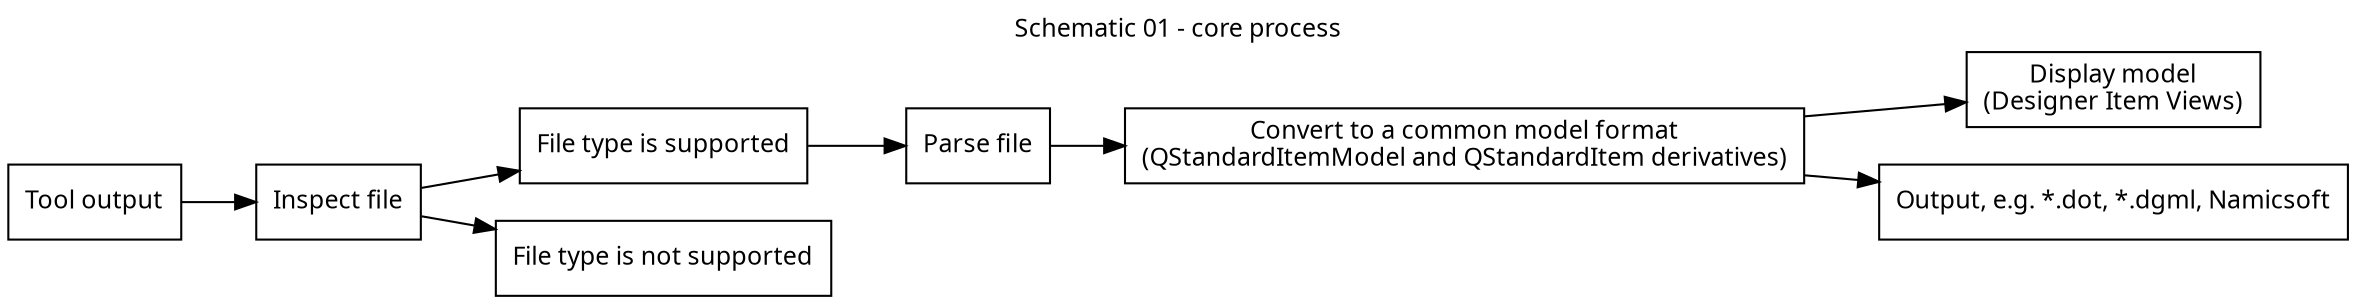 strict digraph core_process{
	rankdir=LR;
	graph [fontname="JetBrains Mono",fontsize="12"];
	compound=true;labelloc="t";label="Schematic 01 - core process";
	
	// Vertices
	tool_output [shape=box,fontcolor="Black",color="#000000",fontname="JetBrains Mono",fontsize="12",label="Tool output",style="solid"];
	file_type [shape=box,fontcolor="Black",color="#000000",fontname="JetBrains Mono",fontsize="12",label="Inspect file",style="solid"];
	file_type_supported [shape=box,fontcolor="Black",color="#000000",fontname="JetBrains Mono",fontsize="12",label="File type is supported",style="solid"];
	file_type_unsupported [shape=box,fontcolor="Black",color="#000000",fontname="JetBrains Mono",fontsize="12",label="File type is not supported",style="solid"];
	parse_file [shape=box,fontcolor="Black",color="#000000",fontname="JetBrains Mono",fontsize="12",label="Parse file",style="solid"];
	common_format [shape=box,fontcolor="Black",color="#000000",fontname="JetBrains Mono",fontsize="12",label="Convert to a common model format\n(QStandardItemModel and QStandardItem derivatives)",style="solid"];
	display [shape=box,fontcolor="Black",color="#000000",fontname="JetBrains Mono",fontsize="12",label="Display model\n(Designer Item Views)",style="solid"];
	convert [shape=box,fontcolor="Black",color="#000000",fontname="JetBrains Mono",fontsize="12",label="Output, e.g. *.dot, *.dgml, Namicsoft",style="solid"];
	
	// Edges
	tool_output->file_type [color="Black",label=""];
	file_type->file_type_supported [color="Black",label=""];
	file_type->file_type_unsupported [color="Black",label=""];
	file_type_supported->parse_file [color="Black",label=""];
	parse_file->common_format [color="Black",label=""];
	common_format->display [color="Black",label=""];
	common_format->convert [color="Black",label=""];
}